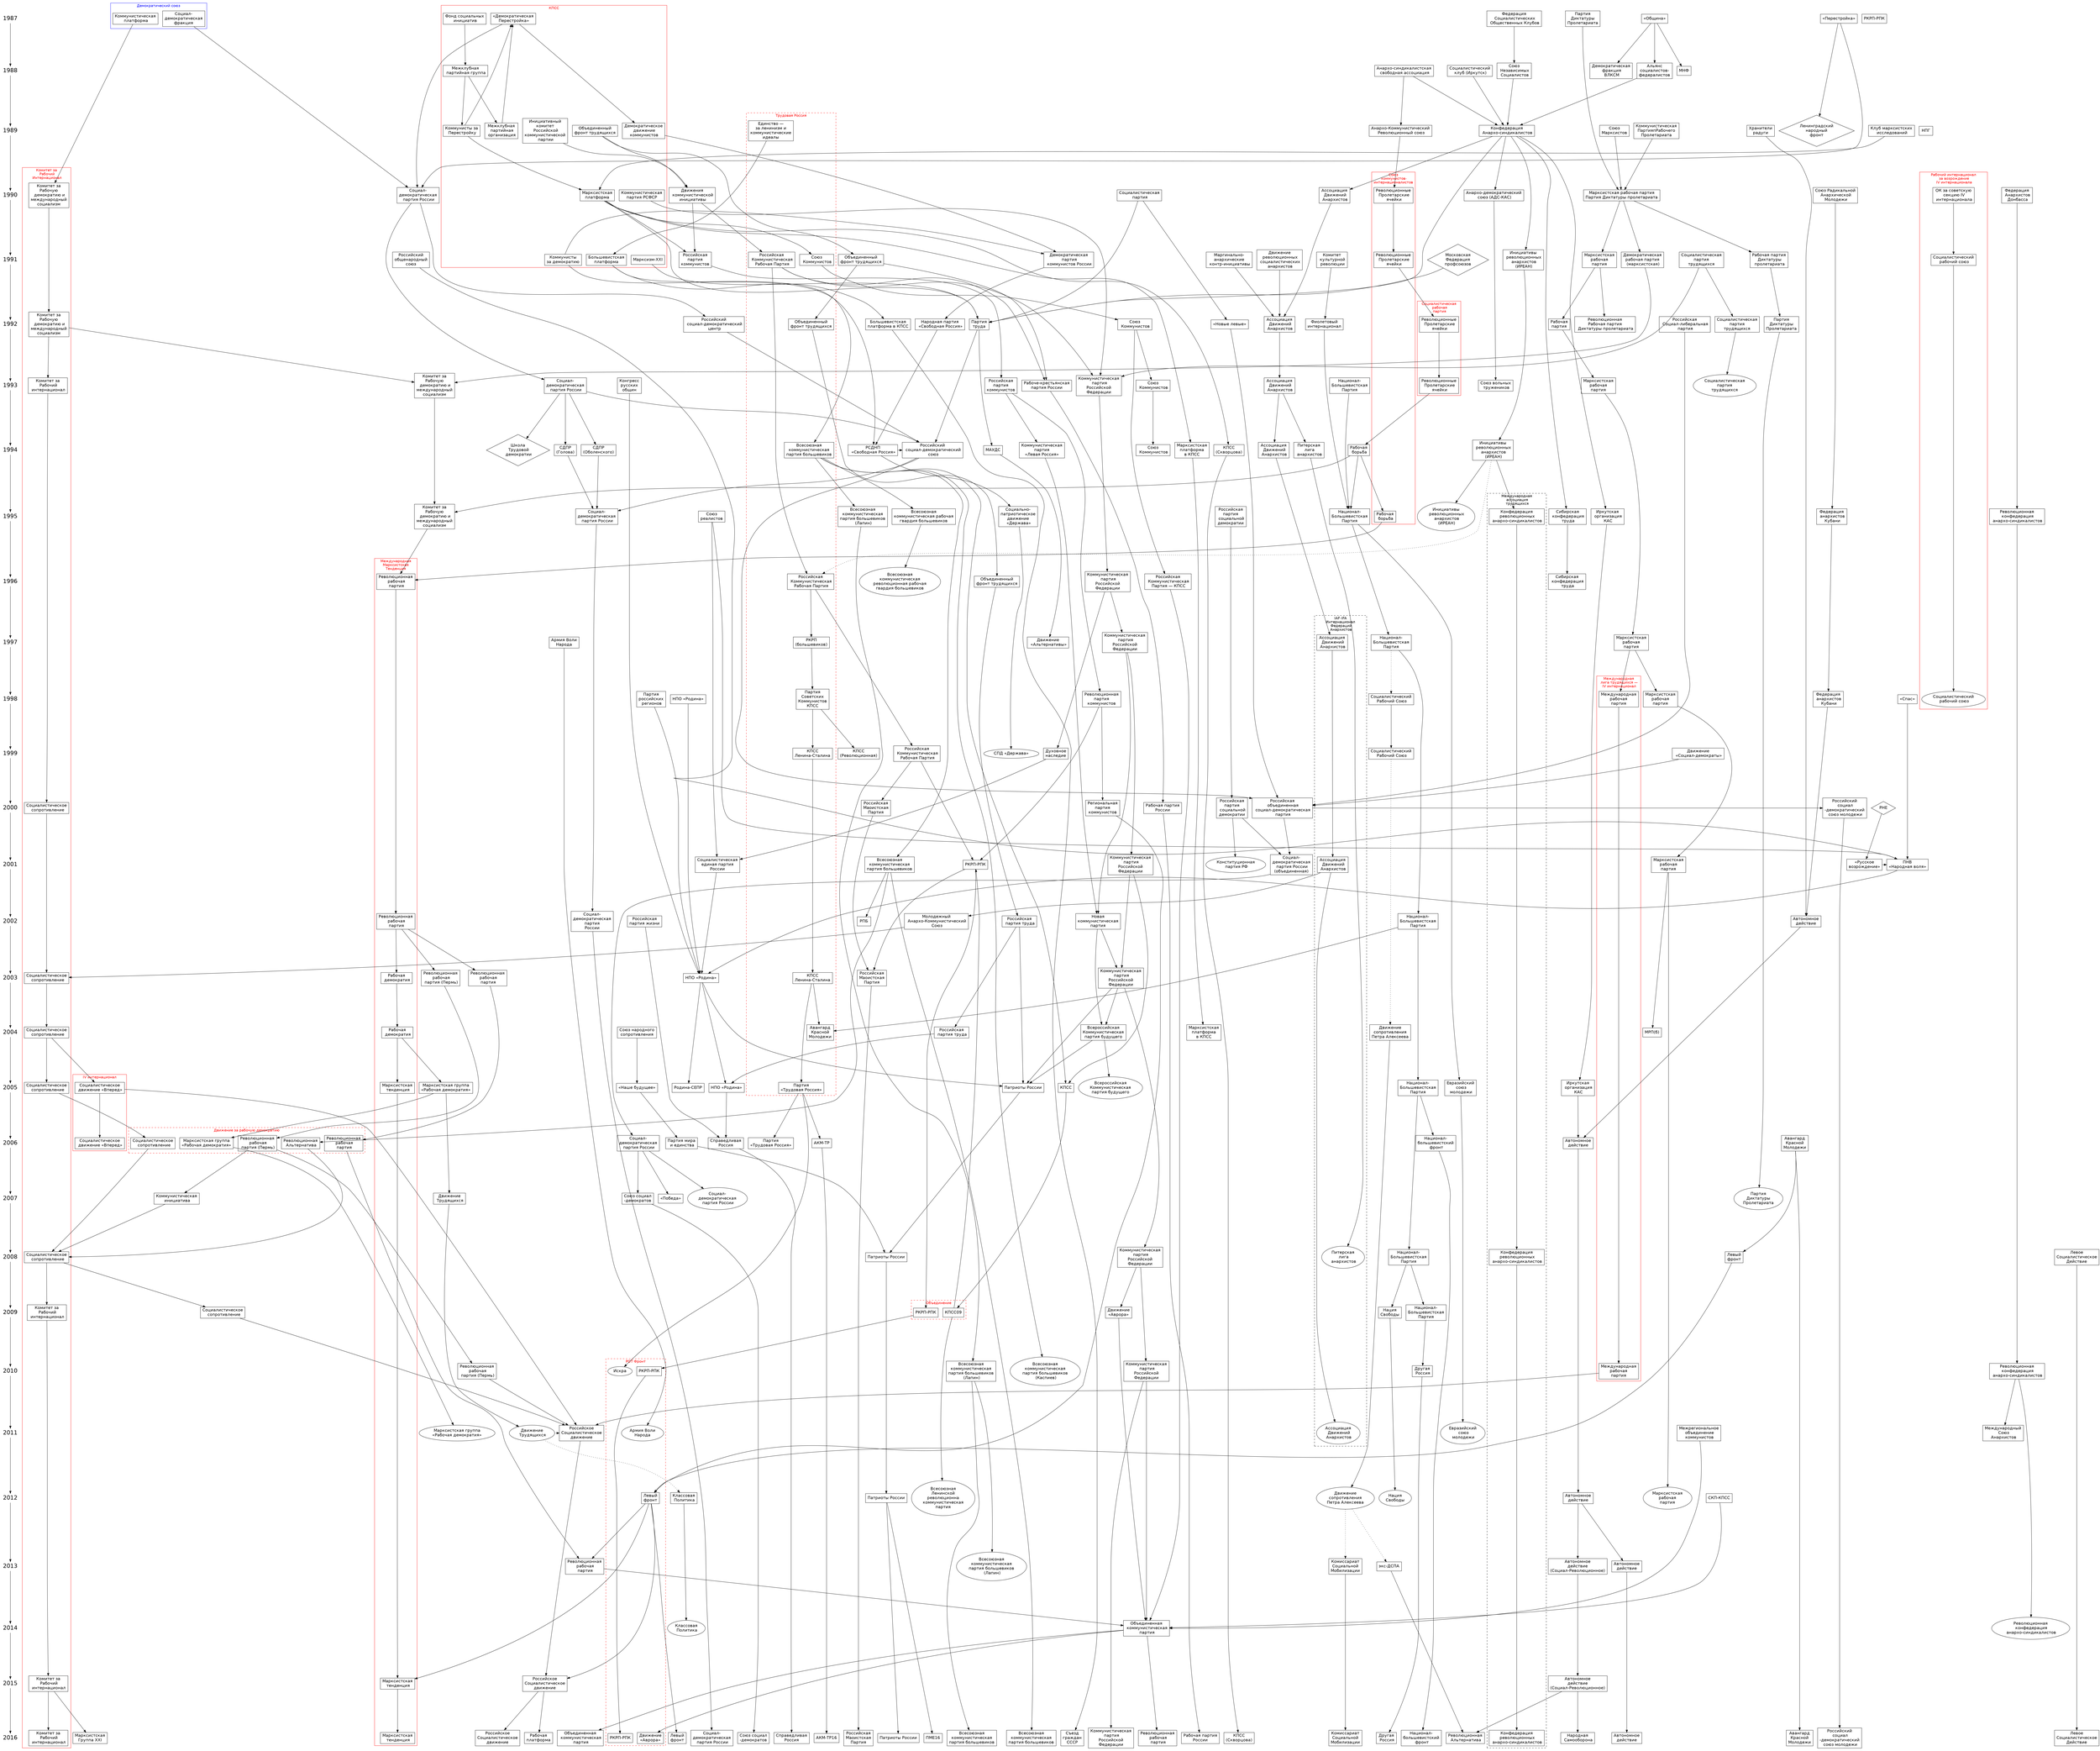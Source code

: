 digraph commy {
	newrank=true
	ranksep=2;// size = "7.5,7.5";
	fontname=Helvetica;
	rankdir=TB;
	node [shape=plaintext, fontsize=22, fontname=Helvetica];

	/* Шкала времени */
	subgraph Years{
		1987 -> 1988 -> 1989 -> 
		1990 -> 1991 -> 1992 -> 1993 -> 1994 -> 1995 -> 1996 -> 1997 -> 1998 -> 1999 ->
		2000 -> 2001 -> 2002 -> 2003 -> 2004 -> 2005 -> 2006 -> 2007 -> 2008 -> 2009 ->
		2010 -> 2011 -> 2012 -> 2013 -> 2014 -> 2015 -> 2016;
	}

	node [shape=box, fontsize=16, fontname=Helvetica];

	{ rank = same; 1987; CP, "ПДП", "ФСОК", "СДФДС", "П", "ДП", "«Община»", "ФСИ"}
	{ rank = same; 1988; "СНС", "АССА", SCI, "АСФ" }
	{ rank = same; 1989; "АКРС", UM, CPWP, "ХР", "КАС", "ЛНФ", "КМИ", "НПГ", "КМИ", "КзП", "ОФТ", "ИК РКП", "Единство"}
	{ rank = same; 1990; "АДА", "АДС", "РПЯ", OKIV, "МРП/ПДП", "СРАМ", "ФАД", "СДПР90", "СПСССР", "МП", "ДКИ", "КП РСФСР"}
	{ rank = same; 1991;  "РПЯ91", SWS, "ККР", "МРП", "РПДП", "ДРП", "ИРЕАН", "МАКИ", "ДРСА", "ДПКР", "Руцкой", "СПТ", "РКРП", "РПК91", "СК", "БП", "РПК91", "РОС", "ОФТ91"}
	{ rank = same; 1992; "КРДМС92", "РПЯ92", "ПДП92", "РП", "РРПДП", "АДА91", "ФИ" , "ПТ", "«Новые левые»", "СЛПР", "НПСР", "РСДЦ", "БП в КПСС", "ОФТ92"}
	{ rank = same; 1993; "КРДМС93", "КРИ", "РПЯ93", "МРП93", "СВТ", "АДА93", "НБП", "РКРП2", "РПК", "КРО", "КПРФ"}
	{ rank = same; 1994; WS94, "ПЛА94", "ИРЕАН94", "АДА94", "ШТД", "СДПР94Г", "СДПР94О",  "МАУДС", "РСДС", "РСДНП", "КП ЛР", "МП в КПСС", "КПСС(с)"}
	{ rank = same; 1995; "КРДМС95", LO95, "ИРЕАН95", "КРАС", "ФАК", "СКТ", IO,"РКАС", "НБП95", "РПСД", "«Держава»", "ВКПБ(л)", "ВКРГБ","СРов"}
	{ rank = same; 1996; "ВКРРГБ", "РКРП96", "ОФТ96", "РКП-КПСС"}
	{ rank = same; 1997; "АДА97", "НБП97", DA,/*"РКРП(б)",*/"КПРФ97", "АВН"}
	{ rank = same; 1998; SWU98, SWS98, "МежРП", "МРП98", "ПСК-КПСС", "РПК98", "ПРР", "«Спас»", "Родина98"}
	{ rank = same; 1999; SWU99, "«Держава»99", "РКРП99", "ДН", "КПССЛС"} 
	{ rank = same; 2000; "Соцсопр", "РОСДП", "РСДСМ", "РПСД2000", "РПР", "РегПК", "РМП"
}
	{ rank = same; 2001; "МРП01", "АДА01", "КоПРФ", "СДПР(о)", "ВКПБ01", "РКРП-РПК", "НВ", "РВ", "СЕПР", "КПРФ01" }
	{ rank = same; 2002; "РРП02", "АД", "МАКС", "СДПР02", "РПБ","НКП","РПТ","РПЖ","НБП02"}
	{ rank = same; 2003; "РД", "РРПМ", "РРПП", SS03, "Родина", "КПРФ03", "КПССЛС03", "РМП03"}
	{ rank = same; 2004; "РД04", "ДСПА", "МРП(б)","ВКПБУ","СНС(у)","РПТ04", "АКМ", "МП в КПСС 04"}
	{ rank = same; 2005; SS05, "Вперед", MT, "МГРД", IO05, "ЕСМ","ВКПБУ05", "ПР", "Родина05", "Родина-СЕПР", "ПТР", "КПСС"}
	{ rank = same; 2006; SS06, "РРПП06", "РРПМ06", "МГРД06", RA, "АД06", "НБФ", "ПМЕ","СР", "АКМ06","АКМ-ТР"}
	{ rank = same; 2007; CI, WM, "ПДП07", "ССД", "«Победа»"}
	{ rank = same; 2008; SS08, "ПЛА08", "КРАС08", "ПР08","КПРФ08","ЛФ","ЛевСД"}
	{ rank = same; 2009; SS09, CWI09, "НСв", "Аврора", "КПСС09", "РКРП-РПК09"}
	{ rank = same; 2010; "РРПП10", "МежРП10",  "РКАС10", "ДР", "ВКПБ(к)", "ВКП(б)10", "Искра","КПРФ10", "РКРП-РПК10"} 
	{ rank = same; 2011; "РСД", "МГРД11", WM11, "МОК", "МСА", "АДА11", "ЕСМ11","АВН11"}
	{ rank = same; 2012; "ДСПА12", ClP , "СКП-КПСС", "МРП12", "АД12", "ПР12", "НСв12","ЛФ12", "ВЛРКП"}
	{ rank = same; 2013; CSM, "экс-ДСПА", "РРП13", "АД13", "АДСР", "ВКП(б)13" }
	{ rank = same; 2014; ClP14, "ОКП", "РКАС14" }
	{ rank = same; 2015; CWI15, "РСД15", "АДСР15", MT15}
	{ rank = same; 2016; MT16, CWI16, "РСД16", WP, P21, CSM16, RA16, "Аврора16", "ОКП16", "РРП16", "АД16", "РСДСМ16", "НС", "КРАС16", "НБФ16", "ДР16", "СДПР16", "ССД16", "ВКП(б)16", "ВКПБ16", "РПР16", "СГ СССР", "РКРП-РПК16", "ПР16", "ПМЕ16","СР16","КПРФ16", "АКМ16","АКМ-ТР16", "ЛФ16", "КПСС(с)16", "РМП16", "ЛевСД16"}

	subgraph clusterCPSU {
		color=red;
		style=solid;
		fontcolor=red;
		label="КПСС";
		"ДП", "ДДК", "Руцкой", "МП", "Марксизм-XXI", "Единство", "МПГ", "МПО", "КзП", "ФСИ", "ИК РКП", "ОФТ", "БП", "КП РСФСР"
	};

	subgraph clusterTR {
		color=red;
		style=dashed;
		fontcolor=red;
		label="Трудовая Россия";
		"РКРП", "РКРП96", "РКРП(б)", "ПСК-КПСС", "ОФТ92", "СК", "Единство", "ВКПБ",  "КПССЛС", "КПССЛС03", "ПТР"

"АКМ"	};
	subgraph clusterRF {
		color=red;
		style=dashed;
		fontcolor=red;
		label="РОТ Фронт";
		"РКРП-РПК10","РКРП-РПК16", "АВН11", "Искра", "ЛФ12", "Аврора16"};

	subgraph clusterCO {
		color=red;
		style=dashed;
		fontcolor=red;
		label="Объединение";
		"РКРП-РПК09", "КПСС09"};
	subgraph clusterDS {
		color=blue;
		fontcolor=blue;
		label="Демократический союз";
		CP, "СДФДС"
	};

	subgraph clusterCWI {
		color=red;
		fontcolor=red;
		label="Комитет за\n Рабочий\n Интернационал";
		{node [shape=box];	"КРДМС" ->  "КРДМС92" -> "КРИ" -> "Соцсопр";
			SS03 -> SS04 -> SS05 -> SS06 -> SS08 -> CWI09 ->
			CWI15 -> CWI16}};
	{"Соцсопр", "МАКС"} -> SS03;
	SS04 -> "Вперед" -> "РСД" -> "РСД15" -> "РСД16";
	CI -> SS08;
	RA -> SS08 -> SS09  -> "РСД" ;
	RA [label="Революционная\n Альтернатива"];
	"КРДМС", "КРДМС92", "КРДМС93", "КРДМС95" [label="Комитет за\nРабочую\n демократию и\nмеждународный\nсоциализм"]; 
	"Соцсопр", SS03, SS04, SS05, SS06, SS08, SS09 [label="Социалистическое\n  сопротивление"];
	"КРИ", CWI09, CWI15, CWI16 [label="Комитет за\n Рабочий\n интернационал"];

	subgraph clusterMMT {
		color=red;
		fontcolor=red;
		label="Международная\nМарксистская\nТенденция";
		href="http://marxist.com";
		{node [shape=box];
			"РРП" -> "РРП02" -> "РД"-> "РД04" -> MT -> MT15 ->
			MT16}};
	
	"РД", "РД04" [label="Рабочая\n демократия"];
	MT, MT15, MT16 [label="Марксистская\n тенденция"];
	MT, MT15, MT16 [href="http://1917.com"];
	
	subgraph clusterLO {
		color=red;
		fontcolor=red;
		label="Союз\n коммунистов-\nинтернационалистов";
		{node [shape=box];
			"РПЯ", "РПЯ91", "LO95" } };

	subgraph clusterSWP {
		color=red;
		fontcolor=red;
		label="Социалистическая\n рабочая\n партия";
		{node [shape=box];
			"РПЯ92" -> "РПЯ93" } };

	subgraph clusterMandel {
		color=red;
		fontcolor=red;
		label="IV интернационал";
		href="http://internationalviewpoint.org";
		{node [shape=box];
			"Вперед" -> "Вперед11" } };

	subgraph clusterMWD {
		color=red;
		style=dashed;
		fontcolor=red;
		label="Движение за рабочую демократию";
		{node [shape=box];
			SS06, "РРПП06", "РРПМ06", "МГРД06", RA } };

	subgraph clusterIV {
		color=red;
		fontcolor=red;
		label="Рабочий интернационал\n за возрождение\n IV интернационала";
		{node [shape=box]; OKIV -> SWS -> SWS98} };
	subgraph clusterIWP {
		color=red;
		fontcolor=red;
		href="https://ru.wikipedia.org/wiki/%D0%9C%D0%B5%D0%B6%D0%B4%D1%83%D0%BD%D0%B0%D1%80%D0%BE%D0%B4%D0%BD%D0%B0%D1%8F_%D0%BB%D0%B8%D0%B3%D0%B0_%D1%82%D1%80%D1%83%D0%B4%D1%8F%D1%89%D0%B8%D1%85%D1%81%D1%8F";
		label="Международная\n лига трудящихся —\n IV интернационал";
		{node [shape=box]; "МежРП", "МежРП10"} };

	subgraph clusterIAF {
		color=black;
		label="IAF-IFA\nИнтернационал\n Федераций\n Анархистов";
		style=dashed;
		{node [shape=box]; "АДА97", "АДА01", "АДА11", "ПЛА08"} };

	subgraph clusterMAT {
		color=black;
		label="Международная\n ассоциация\n трудящихся";
		style=dashed;
		{node [shape=box]; "КРАС","КРАС08", "КРАС16"} };

	/* Госкаповцы */
	UM [label="Союз\nМарксистов"];
	{UM, "ПДП", CPWP} -> "МРП/ПДП" -> {"МРП", "РПДП", "ДРП"};
	"РПДП" -> "ПДП92" -> "ПДП07";
	"МРП" -> {"РП", "РРПДП"};
	"РП" -> "МРП93" -> "МРП96" -> {"МРП98", "МежРП"};
	"МРП98" -> "МРП01"-> {"МРП(б)", "МРП12"};
	"МежРП" -> "МежРП10" -> "РСД";

	"МРП", "МРП93", "МРП96", "МРП98", "МРП01", "МРП12" [label="Марксистская\nрабочая\nпартия", href="http://marxistparty.ru/"];
	"ПДП", "ПДП92", "ПДП07" [label="Партия\nДиктатуры\nПролетариата", href="http://www.proletarism.ru/"];
	"МРП/ПДП" [label="Марксистская рабочая партия\nПартия Диктатуры пролетариата"];
	"ДРП" [label="Демократическая\nрабочая партия\n (марксистская)"];
	"МежРП","МежРП10" [label="Международная\nрабочая\nпартия", href="http://mejrp.blogspot.ru/"];
	"РП" [label="Рабочая\nпартия"];
	"РРПДП" [label="Революционная\nРабочая партия\n Диктатуры пролетариата"];
	"РПДП"[label="Рабочая партия\n Диктатуры\n пролетариата"];
	CPWP [label="Коммунистическая\nПартия\пРабочего\nПролетариата"];

	/* Троцкисты */
	"ДРП" -> "КРДМС93";
	CP -> "КРДМС";
	WS94 -> "КРДМС95";
	"РРП02" -> "РРПП" -> "РРПП06" -> "РРПП10" -> "РСД";
	"РД04" -> "МГРД" -> "МГРД06" -> "МГРД11";
	"МГРД11", "ДСПА12", "ПДП07", "МРП12" [shape="ellipse"];
	"МГРД" -> WM -> WM11;
	"КРДМС92" -> "КРДМС93" ->"КРДМС95" -> "РРП";
	"РРП02"	-> "РРПМ" -> "РРПМ06" -> "РРП13";
	"РРПП06" -> CI;
	WM11 -> "РСД" [style=dotted];
	WM11 -> ClP  [style=dotted];
	ClP -> ClP14;
	"РСД15" -> WP;
	CWI15 -> P21;
	P21 [label="Марксистская\nГруппа XXI"];
	SWU98, SWU99 [label="Социалистический\n Рабочий Союз"]
	"Вперед", "Вперед11" [label="Социалистическое\n движение «Вперед»"];
	CP  [label="Коммунистическая\n платформа"];
	SWS, SWS98 [label="Социалистический\n рабочий союз"];
	OKIV  [label="ОК за советскую\n секцию IV\n интернационала"];
	"РРП02", "РРПМ", "РРПМ06", "РРП", "РРП16", "РРП13", "РРП16" [label="Революционная\n рабочая\n партия"]; 
	"РРПП", "РРПП06", "РРПП10"  [label="Революционная\n рабочая\n партия (Пермь)"];
	ClP, ClP14 [label="Классовая\n Политика"] ;
	"МГРД", "МГРД06", "МГРД11" [label="Марксистская группа\n«Рабочая демократия»"];
	WP [label="Рабочая\nплатформа"];
	"РСД", "РСД15", "РСД16" [label="Российское\nСоциалистическое\nдвижение"];

	/* Жвания */
	"АКРС" -> "РПЯ" -> "РПЯ91" -> "РПЯ92";
	"РПЯ93" -> WS94 -> "НБП95";
	"НБП97" -> SWU98 [style=dotted];
	SWU98 -> SWU99;
	WS94 -> LO95 -> "РРП";
	SWU99 -> "ДСПА" [style=dotted];
	"ДСПА" -> "ДСПА12";
	"ДСПА12" -> CSM [style=dotted];
	 CSM -> CSM16;
	"ДСПА12" -> "экс-ДСПА" [style=dotted];
	"экс-ДСПА" -> RA16;
	"РПЯ", "РПЯ91", "РПЯ92", "РПЯ93" [label="Революционные\n Пролетарские\n ячейки"];
	CSM, CSM16 [label="Комиссариат\nСоциальной\nМобилизации"];
	LO95, WS94 [label="Рабочая\n борьба"];
	"ДСПА",	"ДСПА12" [label="Движение\nсопротивления\nПетра Алексеева"];

	/* НБП */
	"НБП" -> "НБП95" -> {"ЕСМ", "НБП97"};
	"НБП97" -> "НБП02"-> "НБП05" -> {"НБП08", "НБФ"};
	"НБП02"-> "АКМ";
	"НБП08" -> {"НБП09", "НСв"};
	"НБП09" -> "ДР" -> "ДР16";
	"НБФ" -> "НБФ16";
	"ЕСМ" -> "ЕСМ11";
	"НСв" -> "НСв12";
	"ЕСМ11", "НСв12" [shape="ellipse"];

	"НБП", "НБП95", "НБП97", "НБП02", "НБП05", "НБП08", "НБП09" [label="Национал-\nБольшевистская\nПартия"];
	"ЕСМ", "ЕСМ11" [label="Евразийский\n союз\n молодежи"];
	"НБФ", "НБФ16" [label="Национал-\nбольшевистский\n фронт"];
	"НСв", "НСв12" [label="Нация\nСвободы"];
	"ДР", "ДР16"[label="Другая\n Россия"];

	/* Отколы от КПРФ */
	{"МОК", "СКП-КПСС", "РРП13", "Аврора"} -> "ОКП";
	"ОКП" -> {"РРП16", "ОКП16", "Аврора16"};

	"ОКП","ОКП16"  [label="Объединенная\n коммунистическая\n партия"];
	"Аврора", "Аврора16" [label="Движение\n«Аврора»"];
	"МОК" [label="Межрегиональное\n объединение\n коммунистов"];
	CI [label="Коммунистическая\n инициатива"];
	RA, RA16 [label="Революционная\n Альтернатива"];
	WM, WM11 [label="Движение\n Трудящихся"];

	/* Анархисты */
	"АДА93" -> {"АДА94", "ПЛА94"};
	{"МАКИ", "ДРСА"} -> "АДА91";
	"АДА94" -> "АДА97" -> "АДА01" -> {"АДА11", "МАКС"};
	"ПЛА94" -> "ПЛА08";
	"АССА" -> {"КАС", "АКРС"};
	"«Община»" -> {"АСФ", "МНФ", "ДФВЛКСМ"};
	{SCI, "АСФ"} -> "КАС";
	"ФСОК" -> "СНС" -> "КАС" -> {"АДС", "АДА", "ИРЕАН", "СКТ", IO};
	IO -> IO05 -> "АД06";
	"СКТ" -> "СКТ16"
	"ИРЕАН" ->"ИРЕАН94" -> {"ИРЕАН95", "КРАС"};
	"ИРЕАН94" -> "РКРП96" [style=dotted]; /*Костенко*/
	"КРАС" -> "КРАС08" -> "КРАС16";
	"АДА" -> "АДА91" -> "АДА93";
	"АДС" -> "СВТ";
	"ФАД" -> "РКАС" -> "РКАС10" ->{ "МСА", "РКАС14"};
	"СРАМ" -> "ФАК" -> "ФАК01";
	{"ФАК01", "ХР"} -> "АД";
	"ККР" -> "ФИ" -> "НБП95";
	"АД" -> "АД06" -> "АД12" -> {"АД13", "АДСР"};
	"АД13" -> "АД16";
	"АДСР" -> "АДСР15" -> {"НС", RA16};

	"ДФВЛКСМ" [label="Демократическая\n фракция\n ВЛКСМ", tooltip="ДФ ВЛКСМ"];
	"АСФ" [label="Альянс\nсоциалистов-\nфедералистов" tooltip="АСФ"];
	"АДА", "АДА91", "АДА93", "АДА94", "АДА97", "АДА01", "АДА11" [label="Ассоциация\n Движений\n Анархистов", tooltip="АДА"];
	"АССА" [label="Анархо-синдикалистская\n свободная ассоциация", tooltip="АССА"];
	"АКРС"[label="Анархо-Коммунистический\n Революционный союз", tooltip="АКРС"];
	"ПЛА94", "ПЛА08" [label="Питерская\n лига\n анархистов"];
	"ФАК", "ФАК01" [label="Федерация\n анархистов\n Кубани"];
	"СКТ", "СКТ16" [label="Сибирская\n конфедерация\n труда"];
	"КАС" [label="Конфедерация\n Анархо-синдикалистов"];
	SCI [label="Социалистический\n клуб (Иркутск)"];
    IO, IO05 [label="Иркутская\n организация\n КАС"];
	"ХР" [label="Хранители\nрадуги"];
	"ФИ" [label="Фиолетовый\nинтернационал"];
	"ККР" [label="Комитет\n культурной\n революции"]; 
	"МАКС" [label="Молодежный\n Анархо-Коммунистический\n Союз"];
	"ФАД" [label="Федерация\n Анархистов\n Донбасса"];
	"РКАС", "РКАС10", "РКАС14" [label="Революционная\n конфедерация\n анархо-синдикалистов"];
	"МСА" [label="Международный\n Союз\n Анархистов"];
	"СРАМ" [label="Союз Радикальной\n Анархической\n Молодежи"];
	"СВТ" [label="Союз вольных\n тружеников"];
	"ИРЕАН", "ИРЕАН94", "ИРЕАН95" [label="Инициативы\n революционных\n анархистов\n (ИРЕАН)"];
	"ИРЕАН95", "АДА11", WM11, ClP14, SWS98, "ПЛА08", "РКАС14" [shape="ellipse"];
	"СНС" [label="Союз\n Независимых\n Социалистов"];
	"МАКИ" [label="Маргинально-\nанархические\n контр-инициативы"];
	"ДРСА" [label="Движение\n революционных\n социалистических\n анархистов"];
    "АДС" [label="Анархо-демократический\n союз (АДС-КАС)"];
	"КРАС","КРАС08", "КРАС16" [label="Конфедерация\n революционных\n анархо-синдикалистов"];
	"ФСОК" [label="Федерация\n Социалистических\n Общественных Клубов"];
	"АД", "АД06", "АД12", "АД13", "АД16"  [label="Автономное\nдействие"];
	"АДСР", "АДСР15" [label="Автономное\nдействие\n(Социал-Революционное)"];
	"НС" [label="Народная\n Самооборона"];

	/* Социал-демократы */
	{"П", "ДП","СДФДС"}  -> "СДПР90" ;
	"П" -> "ЛНФ";
	{"КАС", "СПСССР", "Марксизм-XXI", "МФП"} -> "ПТ" -> {"МАУДС", "РСДС"};
	"МАУДС" -> DA;
	"СПСССР" -> "«Новые левые»";
	"СДПР90" -> "СДПР93" -> {"СДПР94Г", "СДПР94О", "ШТД", "РСДС"} ;
	"СДПР90" -> "РСДЦ";
	{"РСДЦ", "РСДНП"}-> "РСДС" -> "СДПР95";
	"Руцкой" -> "РСДНП";
	"ДП" -> "ДДК";
	{"Руцкой", "ДДК"} -> "ДПКР" -> "НПСР" -> "РСДНП" -> "«Держава»" ;
    "«Держава»" -> "«Держава»99";
	{"РСДС", "«Новые левые»", "ДСД", "СЛПР" } -> "РОСДП";
	{"СДПР94Г", "СДПР94О"} -> "СДПР95"-> "СДПР02" -> "СДПР16";
	"ССД" -> "ССД16";
	"РПСД" -> "РПСД2000" -> "КоПРФ";
	"РОСДП" -> "РСДСМ" -> "РСДСМ16";
	{"РОСДП", "РПСД2000"} -> "СДПР(о)" -> "СДПР06" -> {"СДПР07", "ССД", "«Победа»"};
	"ЛевСД" -> "ЛевСД16" 

	"МФП" [label="Московская\nФедерация\nпрофсоюзов" shape=diamond]
	"ДП" [label="Демократическая\n платформа"];
	"РСДЦ" [label="Российский\n социал-демократический\n центр", href="http://www.kommersant.ru/doc/82268"];
	"РСДНП" [label="РСДНП\n «Свободная Россия»"];
	"ДДК" [label="Демократическое\n движение\n коммунистов"];
	"ДПКР" [label="Демократическая\n партия\n коммунистов России"];
	"НПСР" [label="Народная партия\n «Свободная Россия»"];
	"«Держава»" [label="Социально-\nпатриотическое\nдвижение\n «Держава»"];
	"Руцкой" [label="Коммунисты\nза демократию", tooltip="Коммунисты за демократию"];
	"«Держава»99" [label="СПД «Держава»", shape="ellipse", tooltip="«Держава»"];
	"РОСДП" [label="Российская\n объединенная\n социал-демократическая\n партия"];
	"КоПРФ" [label="Конституционная\n партия РФ", shape="ellipse"];
	"РСДСМ", "РСДСМ16" [label="Российский\n социал\n-демократический\n союз молодежи", tooltip="РСДСМ", href="https://ru.wikipedia.org/wiki/%D0%A0%D0%BE%D1%81%D1%81%D0%B8%D0%B9%D1%81%D0%BA%D0%B8%D0%B9_%D1%81%D0%BE%D1%86%D0%B8%D0%B0%D0%BB-%D0%B4%D0%B5%D0%BC%D0%BE%D0%BA%D1%80%D0%B0%D1%82%D0%B8%D1%87%D0%B5%D1%81%D0%BA%D0%B8%D0%B9_%D1%81%D0%BE%D1%8E%D0%B7_%D0%BC%D0%BE%D0%BB%D0%BE%D0%B4%D1%91%D0%B6%D0%B8"];
	"ЛевСД", "ЛевСД16" [label="Левое\nСоциалистическое\nДействие", href="http://levsd.ru/"];
	"СПСССР" [label="Социалистическая\n партия", tooltip="Соцпартия", href="https://ru.wikipedia.org/wiki/%D0%A1%D0%BE%D1%86%D0%B8%D0%B0%D0%BB%D0%B8%D1%81%D1%82%D0%B8%D1%87%D0%B5%D1%81%D0%BA%D0%B0%D1%8F_%D0%BF%D0%B0%D1%80%D1%82%D0%B8%D1%8F_%28%D0%A1%D0%A1%D0%A1%D0%A0%29"];
	"СДФДС" [label="Социал-\nдемократическая\nфракция", tooltip="СДФ Демсоюза"];
	"РСДС" [label="Российский\n социал-демократический\n союз"];
	"ДСД" [label="Движение\n «Социал-демократы»"];
	"СЛПР" [label="Российская\n Социал-либеральная\n партия"];
	"ДП" [label="«Демократическая\n Перестройка»"];
	"РПСД", "РПСД2000" [label="Российская\nпартия\n социальной\nдемократии", tooltip="РПСД", href="https://ru.wikipedia.org/wiki/%D0%A0%D0%BE%D1%81%D1%81%D0%B8%D0%B9%D1%81%D0%BA%D0%B0%D1%8F_%D0%BF%D0%B0%D1%80%D1%82%D0%B8%D1%8F_%D1%81%D0%BE%D1%86%D0%B8%D0%B0%D0%BB%D1%8C%D0%BD%D0%BE%D0%B9_%D0%B4%D0%B5%D0%BC%D0%BE%D0%BA%D1%80%D0%B0%D1%82%D0%B8%D0%B8"];
	"ССД", "ССД16" [label="Союз социал\n-демократов", href="http://www.sdorg.ru/"];
	"СДПР(о)" [label="Социал-\nдемократическая\n партия России\n(объединенная)", href="https://ru.wikipedia.org/wiki/%D0%A1%D0%BE%D1%86%D0%B8%D0%B0%D0%BB-%D0%B4%D0%B5%D0%BC%D0%BE%D0%BA%D1%80%D0%B0%D1%82%D0%B8%D1%87%D0%B5%D1%81%D0%BA%D0%B0%D1%8F_%D0%BF%D0%B0%D1%80%D1%82%D0%B8%D1%8F_%D0%A0%D0%BE%D1%81%D1%81%D0%B8%D0%B8_%282001%29"];
	"СДПР06", "СДПР07" [label="Социал-\nдемократическая\n партия России"]; 
	"СДПР07" [shape="ellipse"];
	DA [label="Движение\n «Альтернативы»"];
	"П" [label="«Перестройка»"];
	"ПТ" [label="Партия\nтруда", href="https://ru.wikipedia.org/wiki/%D0%9F%D0%B0%D1%80%D1%82%D0%B8%D1%8F_%D1%82%D1%80%D1%83%D0%B4%D0%B0_%28%D0%A0%D0%BE%D1%81%D1%81%D0%B8%D1%8F%29"];
	"ШТД" [label="Школа\n Трудовой\n демократии", shape="diamond", href="http://www.shkolatd.ru"];
	"СДПР90",  "СДПР02", "СДПР16" [label="Социал-\nдемократическая\nпартия\nРоссии"];
	"СДПР94Г" [label="СДПР\n(Голова)"];
	"СДПР94О" [label="СДПР\n(Оболенского)"];
	"СДПР90", "СДПР93", "СДПР95", "СДПР16" [label="Социал-\nдемократическая\n партия России", href="https://ru.wikipedia.org/wiki/%D0%A1%D0%BE%D1%86%D0%B8%D0%B0%D0%BB-%D0%B4%D0%B5%D0%BC%D0%BE%D0%BA%D1%80%D0%B0%D1%82%D0%B8%D1%87%D0%B5%D1%81%D0%BA%D0%B0%D1%8F_%D0%BF%D0%B0%D1%80%D1%82%D0%B8%D1%8F_%D0%A0%D0%BE%D1%81%D1%81%D0%B8%D0%B8_%281990%29"];
	"ЛНФ" [label="Ленинградский\nнародный\nфронт", shape="diamond", href="https://ru.wikipedia.org/wiki/%D0%9B%D0%B5%D0%BD%D0%B8%D0%BD%D0%B3%D1%80%D0%B0%D0%B4%D1%81%D0%BA%D0%B8%D0%B9_%D0%BD%D0%B0%D1%80%D0%BE%D0%B4%D0%BD%D1%8B%D0%B9_%D1%84%D1%80%D0%BE%D0%BD%D1%82"]
	"СПТ" -> {"СПТ93", "КПРФ"};
	"СПТ93" -> "СПТ98";
	"СПТ98" [shape="ellipse"];
	"СПТ", "СПТ93", "СПТ98" [label="Социалистическая\nпартия\nтрудящихся"];

	/* Перестройка */
	"ФСИ" -> "МПГ" -> {"КзП", "МПО"};
	{"МПО", "КзП"} -> "ДП";
	{"КМИ", "КзП"} -> "МП" -> {"РПК91", "СК", "ПТ", "МП в КПСС", "КПСС(с)"};
	"МП в КПСС" -> "МП в КПСС 04" [shape="ellipse"]; 
	"КПСС(с)" -> "КПСС(с)16";
	{"ОФТ", "ИК РКП"} -> "ДКИ" -> {"РКРП", "РПК91"};
	"ФСИ" [label="Фонд социальных\n инициатив"];
	"МПГ" [label="Межклубная\n партийная группа"];
	"КМИ" [label="Клуб марксистских\n исследований"];
	"КзП" [label="Коммунисты за\n Перестройку"];
	"МПО" [label="Межклубная\n партийная\n организация"];
	"МП"  [label="Марксистская\nплатформа"];
	"МП в КПСС", "МП в КПСС 04"[label="Марксистская\nплатформа\nв КПСС"];
	"КПСС(с)", "КПСС(с)16" [label="КПСС\n(Скворцова)"];

	/* Сталинисты */


	"СК" -> "СК93" -> "СК96" -> "СК16";
	"СК93" -> "РКП-КПСС" -> "ОКП";
	"ОФТ" -> "ОФТ91" -> {"ОФТ92","РКРП2"};
	"ОФТ92" -> "ОФТ96";
	"Единство" -> "БП" -> {"ВКПБ", "БП в КПСС"};
	"БП в КПСС" -> "СГ СССР";
	"ВКПБ" -> {"ВКПБ01", "ВКПБ(л)", "ВКРГБ", "ВКПБ(к)"};
	"ВКПБ01" -> {"ВКПБ16", "РПБ", RA};
	"ВКПБ(л)"->"ВКП(б)10" -> {"ВКП(б)13", "ВКП(б)16"};
	"ВКРГБ" -> "ВКРРГБ";
	"РКРП2"->"РПР"->"РПР16";
	"РКРП" -> {"РКРП2", "РКРП96"};
	"РКРП96" -> "РКРП(б)" -> "ПСК-КПСС" -> {"КПСС(р)", "КПССЛС"}
	"РКРП96" -> "РКРП99" ->  "РКРП-РПК"-> "РКРП-РПК09"-> "РКРП-РПК10" -> "РКРП-РПК16"
	"РКРП99" -> "РМП"
	{"РКРП-РПК", "РМП"} -> "РМП03" -> "РМП16"
	"РКРП-РПК", "РКРП-РПК09", "РКРП-РПК10", "РКРП-РПК12","РКРП-РПК16" [label="РКРП-РПК"] 
	"КПССЛС" -> "КПССЛС03" -> {"ПТР", "АКМ"}
	"РПК98" -> {"РКРП-РПК", "РегПК"};
	"РегПК" -> "ЛФ12"
	"РПК91" -> "РПК" -> {"РПК98", "КП ЛР"}
	{"КП ЛР", "КПРФ97"}->"НКП"->{"КПРФ03","ВКПБУ"}
	"КПРФ03" -> "ВКПБУ"; 
	"АКМ06" -> {"ЛФ", "АКМ16"};
	"ЛФ" -> "ЛФ12" -> {"ЛФ16", MT15, "РРП13", "РСД15"}
	"ПТР" -> {"АКМ-ТР", "Искра", "ПТР16"}
	"АКМ-ТР" -> "АКМ-ТР16"
	"ВКПБУ" -> "ВКПБУ05";

	"Единство" [label="Единство —\nза ленинизм и\nкоммунистические\nидеалы"];
	"БП в КПСС"  [label="Большевистская\nплатформа в КПСС"];
	"РПК" [label="Российская\n Партия\n Коммунистов"];
	"СК", "СК93", "СК96", "СК16" [label="Союз\n Коммунистов", href="https://ru.wikipedia.org/wiki/%D0%92%D1%81%D0%B5%D1%81%D0%BE%D1%8E%D0%B7%D0%BD%D0%B0%D1%8F_%D0%BF%D0%B0%D1%80%D1%82%D0%B8%D1%8F_%C2%AB%D0%A1%D0%BE%D1%8E%D0%B7_%D0%BA%D0%BE%D0%BC%D0%BC%D1%83%D0%BD%D0%B8%D1%81%D1%82%D0%BE%D0%B2%C2%BB"];
	"РКП-КПСС" [label="Российская\n Коммунистическая\n Партия — КПСС"];
	"ОФТ", "ОФТ91", "ОФТ92", "ОФТ96" [label="Объединенный\nфронт трудящихся"];
	"ДКИ" [label="Движения\n коммунистической\n инициативы"];
	"ИК РКП" [label="Инициативный\nкомитет\n Российской\nкоммунистической\n партии"];
	"СГ СССР" [label="Съезд\nграждан\nСССР" href="http://cccp-kpss.narod.ru/"];
	"БП" [label="Большевистская\nплатформа" href="https://ru.wikipedia.org/wiki/%D0%9F%D0%BB%D0%B0%D1%82%D1%84%D0%BE%D1%80%D0%BC%D1%8B_%D0%B2_%D0%9A%D0%9F%D0%A1%D0%A1#.D0.91.D0.BE.D0.BB.D1.8C.D1.88.D0.B5.D0.B2.D0.B8.D1.81.D1.82.D1.81.D0.BA.D0.B0.D1.8F_.D0.BF.D0.BB.D0.B0.D1.82.D1.84.D0.BE.D1.80.D0.BC.D0.B0_.D0.B2_.D0.9A.D0.9F.D0.A1.D0.A1"];
	"ВКПБ" [label="Всесоюзная\nкоммунистическая\nпартия большевиков" href="https://ru.wikipedia.org/wiki/%D0%92%D1%81%D0%B5%D1%81%D0%BE%D1%8E%D0%B7%D0%BD%D0%B0%D1%8F_%D0%BA%D0%BE%D0%BC%D0%BC%D1%83%D0%BD%D0%B8%D1%81%D1%82%D0%B8%D1%87%D0%B5%D1%81%D0%BA%D0%B0%D1%8F_%D0%BF%D0%B0%D1%80%D1%82%D0%B8%D1%8F_%D0%B1%D0%BE%D0%BB%D1%8C%D1%88%D0%B5%D0%B2%D0%B8%D0%BA%D0%BE%D0%B2"];
	"ВКПБ01" [label="Всесоюзная\nкоммунистическая\nпартия большевиков" href="https://ru.wikipedia.org/wiki/%D0%92%D1%81%D0%B5%D1%81%D0%BE%D1%8E%D0%B7%D0%BD%D0%B0%D1%8F_%D0%BA%D0%BE%D0%BC%D0%BC%D1%83%D0%BD%D0%B8%D1%81%D1%82%D0%B8%D1%87%D0%B5%D1%81%D0%BA%D0%B0%D1%8F_%D0%BF%D0%B0%D1%80%D1%82%D0%B8%D1%8F_%D0%B1%D0%BE%D0%BB%D1%8C%D1%88%D0%B5%D0%B2%D0%B8%D0%BA%D0%BE%D0%B2"];
	"ВКПБ16" [label="Всесоюзная\nкоммунистическая\nпартия большевиков" href="https://ru.wikipedia.org/wiki/%D0%92%D1%81%D0%B5%D1%81%D0%BE%D1%8E%D0%B7%D0%BD%D0%B0%D1%8F_%D0%BA%D0%BE%D0%BC%D0%BC%D1%83%D0%BD%D0%B8%D1%81%D1%82%D0%B8%D1%87%D0%B5%D1%81%D0%BA%D0%B0%D1%8F_%D0%BF%D0%B0%D1%80%D1%82%D0%B8%D1%8F_%D0%B1%D0%BE%D0%BB%D1%8C%D1%88%D0%B5%D0%B2%D0%B8%D0%BA%D0%BE%D0%B2"];
	"ВКПБ(к)" [label="Всесоюзная\nкоммунистическая\nпартия большевиков\n (Каспиев)" shape="ellipse"];
	"ВКПБ(л)", "ВКП(б)10", "ВКП(б)13"[label="Всесоюзная\nкоммунистическая\nпартия большевиков\n (Лапин)"];
	"ВКРГБ" [label="Всесоюзная\nкоммунистическая рабочая\nгвардия большевиков"];
	"ВКРРГБ" [label="Всесоюзная\nкоммунистическая\nреволюционная рабочая\nгвардия большевиков" shape="ellipse"];
	"ВКП(б)13" [shape="ellipse"];
	"ВКП(б)16" [label="Всесоюзная\nкоммунистическая\nпартия большевиков"]
	"КП РСФСР" [label="Коммунистическая\nпартия РСФСР" href="https://ru.wikipedia.org/wiki/%D0%9A%D0%BE%D0%BC%D0%BC%D1%83%D0%BD%D0%B8%D1%81%D1%82%D0%B8%D1%87%D0%B5%D1%81%D0%BA%D0%B0%D1%8F_%D0%BF%D0%B0%D1%80%D1%82%D0%B8%D1%8F_%D0%A0%D0%BE%D1%81%D1%81%D0%B8%D0%B9%D1%81%D0%BA%D0%BE%D0%B9_%D0%A1%D0%A4%D0%A1%D0%A0"];
	"РКРП2" [label="Рабоче-крестьянская\nпартия России"];
	"РКРП", "РКРП96", "РКРП99" [label="Российская\n Коммунистическая\n Рабочая Партия"];
	"РПР","РПР16" [label="Рабочая партия\nРоссии"];
	"РКРП(б)" [label="РКРП\n(большевиков)"]
	"ПСК-КПСС" [label="Партия\nСоветских\nКоммунистов\nКПСС"];
	"КПСС(р)" [label="КПСС\n(Революционная)"];
	"КПССЛС", "КПССЛС03" [label="КПСС\nЛенина-Сталина"];
	"АКМ","АКМ06", "АКМ16" [label="Авангард\nКрасной\nМолодежи", href="https://ru.wikipedia.org/wiki/%D0%90%D0%B2%D0%B0%D0%BD%D0%B3%D0%B0%D1%80%D0%B4_%D0%BA%D1%80%D0%B0%D1%81%D0%BD%D0%BE%D0%B9_%D0%BC%D0%BE%D0%BB%D0%BE%D0%B4%D1%91%D0%B6%D0%B8"]
	"ПТР","ПТР16"  [label="Партия\n«Трудовая Россия»" href="http://trudros.ru/"]
	"Искра" [shape="ellipse"]
	"ЛФ", "ЛФ12", "ЛФ16" [label="Левый\nфронт", href="https://ru.wikipedia.org/wiki/%D0%90%D0%B2%D0%B0%D0%BD%D0%B3%D0%B0%D1%80%D0%B4_%D0%BA%D1%80%D0%B0%D1%81%D0%BD%D0%BE%D0%B9_%D0%BC%D0%BE%D0%BB%D0%BE%D0%B4%D1%91%D0%B6%D0%B8"]
	"ВКПБУ","ВКПБУ05" [label="Всероссийская\nКоммунистическая\nпартия будущего" href="https://ru.wikipedia.org/wiki/%D0%92%D1%81%D0%B5%D1%80%D0%BE%D1%81%D1%81%D0%B8%D0%B9%D1%81%D0%BA%D0%B0%D1%8F_%D0%BA%D0%BE%D0%BC%D0%BC%D1%83%D0%BD%D0%B8%D1%81%D1%82%D0%B8%D1%87%D0%B5%D1%81%D0%BA%D0%B0%D1%8F_%D0%BF%D0%B0%D1%80%D1%82%D0%B8%D1%8F_%D0%B1%D1%83%D0%B4%D1%83%D1%89%D0%B5%D0%B3%D0%BE"];
	"РМП", "РМП03" , "РМП16" [label="Российская\nМаоистская\nПартия"];
	"ВКПБУ05" [shape="ellipse"]
	{"КПРФ03", "ВКПБУ", "РПТ"} -> "ПР"
	"КП ЛР" [label="Коммунистическая\nпартия\n«Левая Россия»"];
	"НКП"  [label="Новая\nкоммунистическая\nпартия"];
	"РПК91", "РПК"[label="Российская\nпартия\nкоммунистов"]
	"РПК98"[label="Революционная\nпартия\nкоммунистов"]
	"РегПК"[label="Региональная\nпартия\nкоммунистов"]
	"ПМЕ" [label="Партия мира\n и единства"]
	"НБ95" [label="«Наше будущее»"]

	/* КПРФ */

	{"РКРП", "КП РСФСР"} -> "КПРФ" ->"КПРФ95"-> "КПРФ97"-> "КПРФ01" -> "КПРФ03" -> "КПРФ08" -> "КПРФ10" -> "КПРФ16"
	"КПРФ08" -> "Аврора" ;
	"КПРФ10" -> "ОКП";
	{"КПРФ01", "ВКПБ"} -> "КПСС" -> "КПСС09" -> {"РКРП-РПК", "ВЛРКП"}

	"КПРФ",	"КПРФ95","КПРФ97", "КПРФ03",  "КПРФ08", "КПРФ10", "КПРФ16", "КПРФ01" [label="Коммунистическая\n партия\nРоссийской\nФедерации" href="http://kprf.ru"];
	"ВЛРКП" [label="Всесоюзная\nЛенинской\nреволюционна\nкоммунистическая\nпартия" shape="ellipse"];

	/* уРодина */

	"СНС(у)" -> "НБ95" -> "ПМЕ"
	{"ПМЕ", "ПР"} -> "ПР08" -> "ПР12" -> {"ПМЕ16", "ПР16"}
	"РПТ", "РПТ04"[label="Российская\n партия труда"];
	"ОФТ96" -> "РПТ" -> "РПТ04" -> "Родина05";
	{"СЕПР", "ПРР", "НВ", "КРО", "Родина98"}-> "Родина" 
	"Родина" -> {"Родина-СЕПР","Родина05", "ПР"}
	"РНЕ00" -> "РВ";
	{"Родина05", "РПЖ"} -> "СР" -> "СР16";
	{"РОС", "«Спас»", "СРов","РВ"} ->"НВ"
	{"СРов","ДН", "СРов"} -> "СЕПР"
	"КПРФ95" -> "ДН"
	"СНС(у)" [label="Союз народного\nсопротивления"]
	"ПР", "ПР08", "ПР12", "ПР16" [label="Патриоты России" href="https://ru.wikipedia.org/wiki/%D0%9F%D0%B0%D1%82%D1%80%D0%B8%D0%BE%D1%82%D1%8B_%D0%A0%D0%BE%D1%81%D1%81%D0%B8%D0%B8"]
	"ПРР"  [label="Партия\nроссийских\n регионов" href="http://www.orodine.ru/org/prr.html"]
	"НВ" [label="ПНВ\n«Народная воля»"]
    "КРО"[label="Конгресс\nрусских\nобщин"];
	"РОС" [label="Российский\nобщенародный\nсоюз"];
	"СРов" [label="Союз\nреалистов"];
	"РВ" [label="«Русское\nвозрождение»"];
	"Родина","Родина98", "Родина05" [label="НПО «Родина»"];
	"СР","СР16" [label="Справедливая\nРоссия", href="https://ru.wikipedia.org/wiki/%D0%A1%D0%BF%D1%80%D0%B0%D0%B2%D0%B5%D0%B4%D0%BB%D0%B8%D0%B2%D0%B0%D1%8F_%D0%A0%D0%BE%D1%81%D1%81%D0%B8%D1%8F"]
	"РПЖ" [label="Российская\nпартия жизни", href="https://ru.wikipedia.org/wiki/%D0%A0%D0%BE%D1%81%D1%81%D0%B8%D0%B9%D1%81%D0%BA%D0%B0%D1%8F_%D0%BF%D0%B0%D1%80%D1%82%D0%B8%D1%8F_%D0%B6%D0%B8%D0%B7%D0%BD%D0%B8"]
	"РНЕ00" [label="РНЕ" shape="diamond"];
	"СЕПР" [label="Социалистическая\nединая партия\nРоссии" href="https://ru.wikipedia.org/wiki/%D0%A1%D0%BE%D1%86%D0%B8%D0%B0%D0%BB%D0%B8%D1%81%D1%82%D0%B8%D1%87%D0%B5%D1%81%D0%BA%D0%B0%D1%8F_%D0%B5%D0%B4%D0%B8%D0%BD%D0%B0%D1%8F_%D0%BF%D0%B0%D1%80%D1%82%D0%B8%D1%8F_%D0%A0%D0%BE%D1%81%D1%81%D0%B8%D0%B8"];
	"ДН" [label="Духовное\nнаследие" href="https://ru.wikipedia.org/wiki/%D0%94%D1%83%D1%85%D0%BE%D0%B2%D0%BD%D0%BE%D0%B5_%D0%BD%D0%B0%D1%81%D0%BB%D0%B5%D0%B4%D0%B8%D0%B5"]
	/* АВН */
	"АВН" -> "АВН11"
	"АВН", "АВН11" [label="Армия Воли\nНарода"];
	"АВН11" [shape="ellipse"];
}
